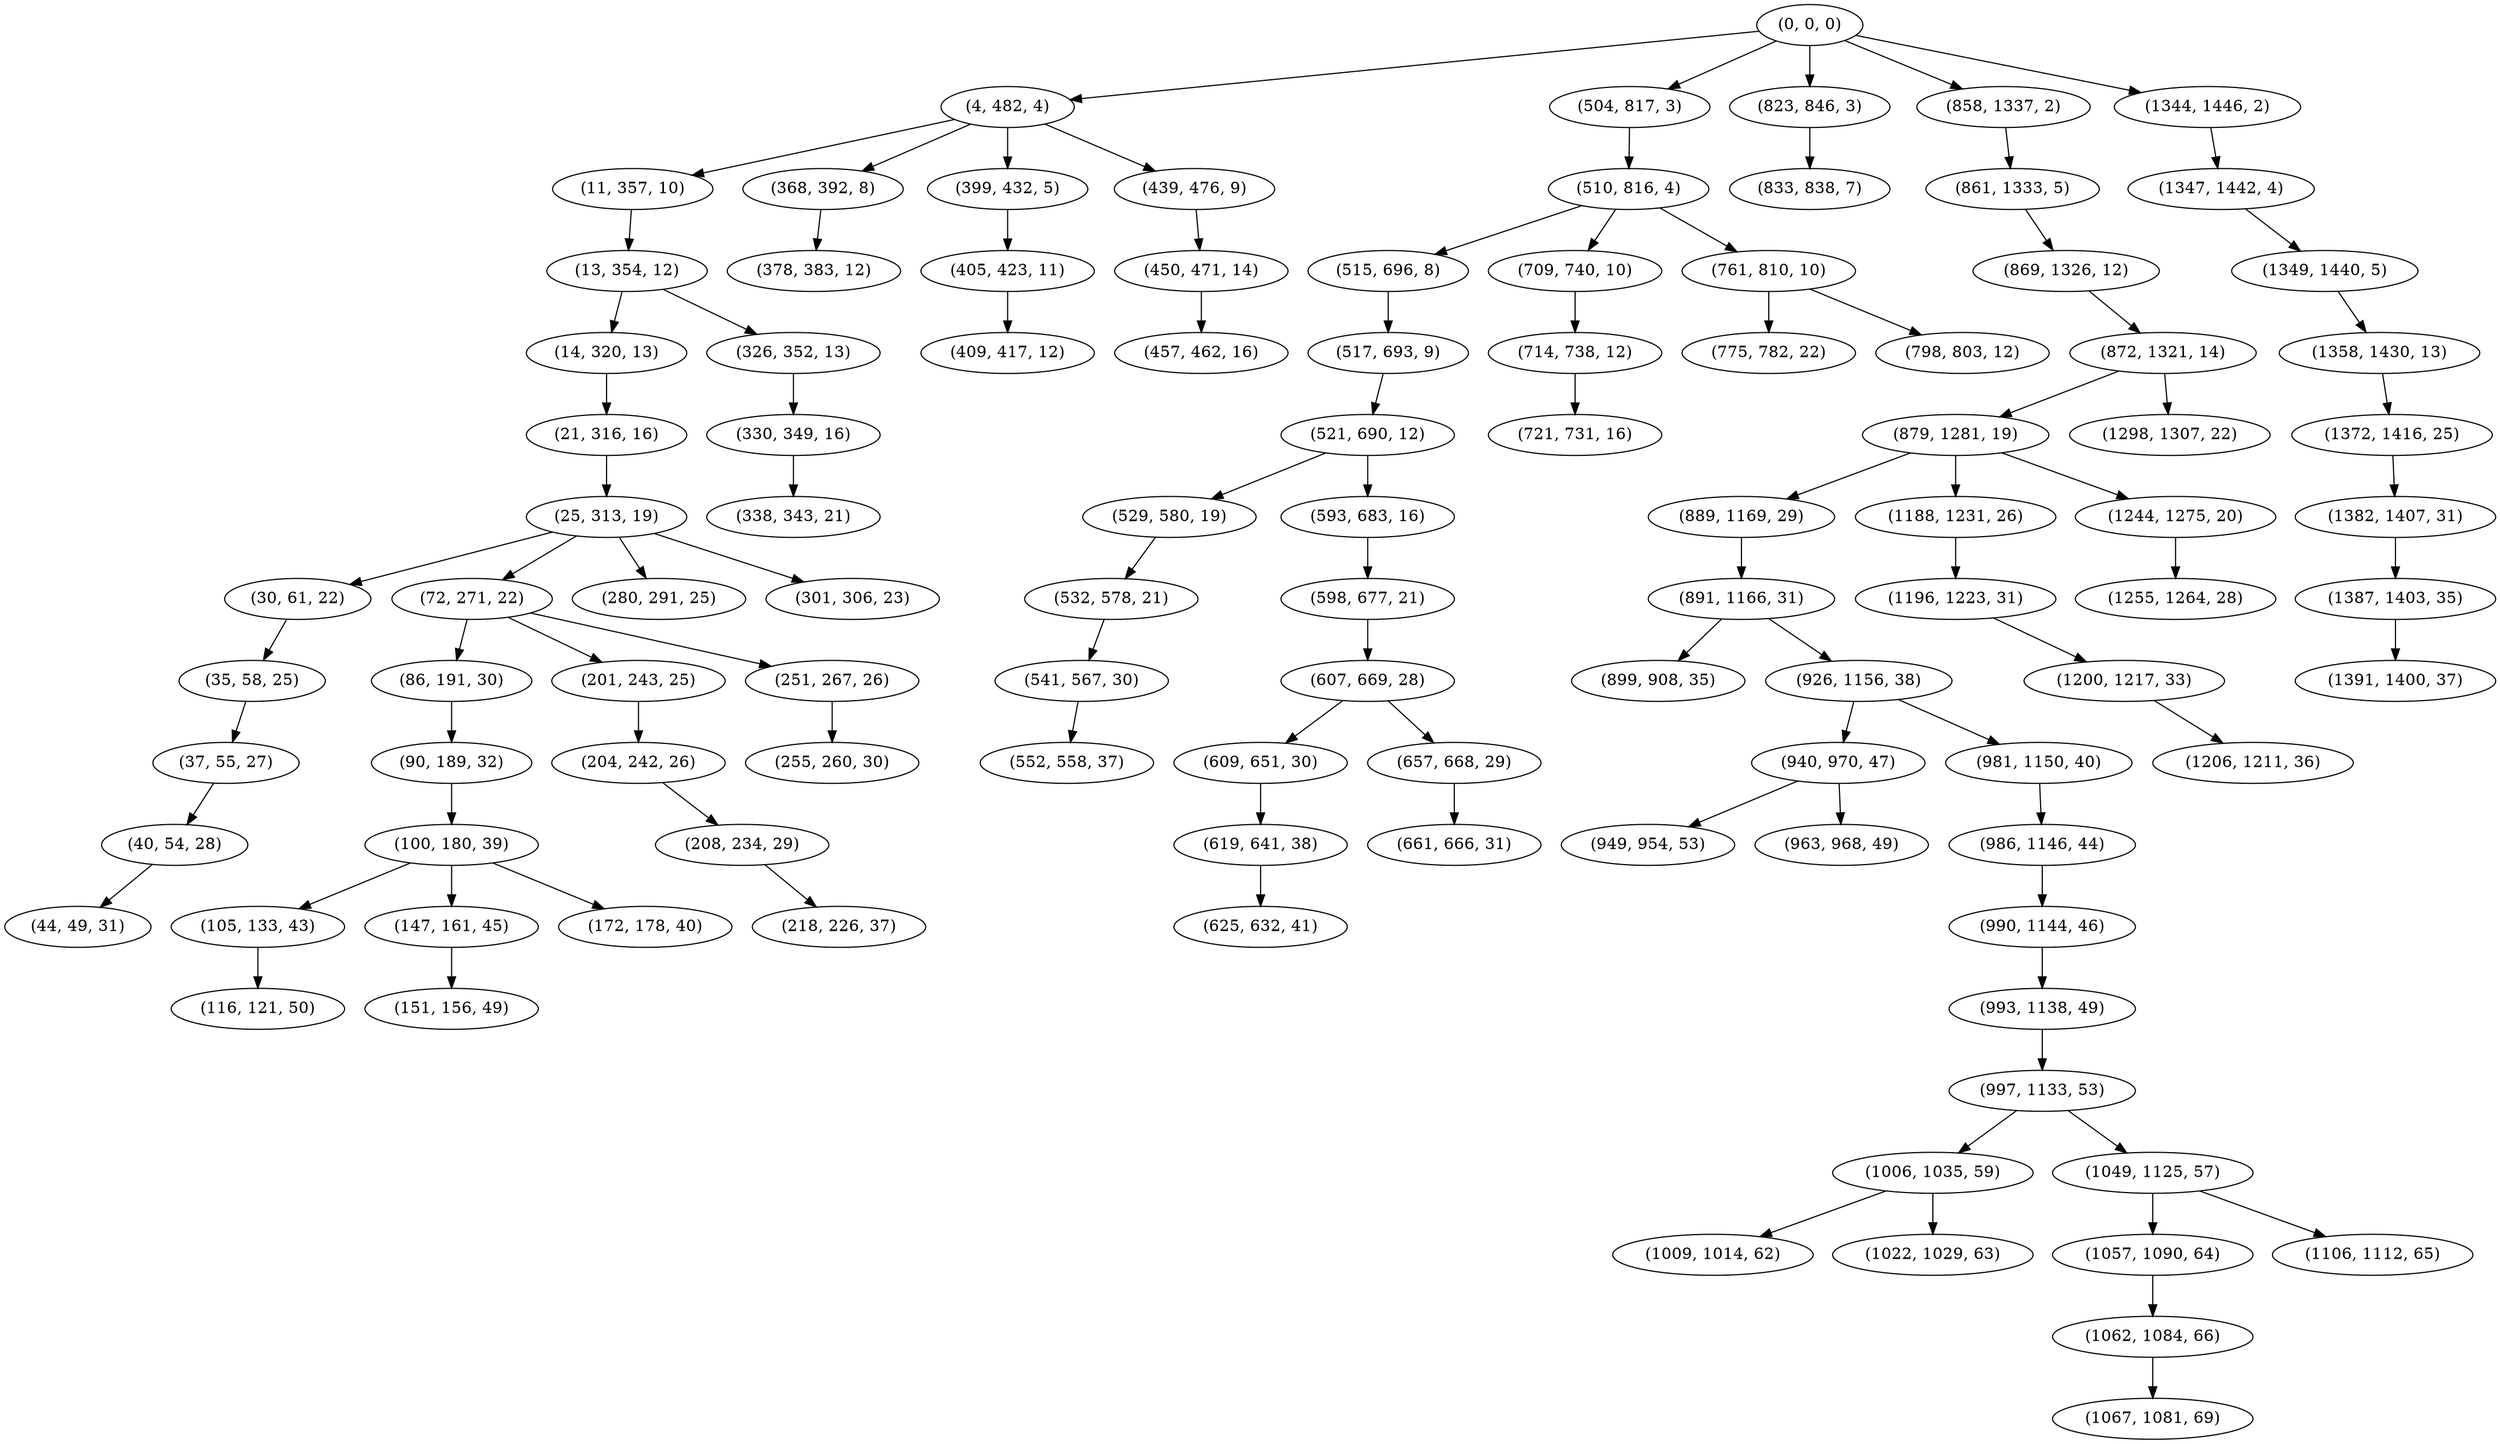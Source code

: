 digraph tree {
    "(0, 0, 0)";
    "(4, 482, 4)";
    "(11, 357, 10)";
    "(13, 354, 12)";
    "(14, 320, 13)";
    "(21, 316, 16)";
    "(25, 313, 19)";
    "(30, 61, 22)";
    "(35, 58, 25)";
    "(37, 55, 27)";
    "(40, 54, 28)";
    "(44, 49, 31)";
    "(72, 271, 22)";
    "(86, 191, 30)";
    "(90, 189, 32)";
    "(100, 180, 39)";
    "(105, 133, 43)";
    "(116, 121, 50)";
    "(147, 161, 45)";
    "(151, 156, 49)";
    "(172, 178, 40)";
    "(201, 243, 25)";
    "(204, 242, 26)";
    "(208, 234, 29)";
    "(218, 226, 37)";
    "(251, 267, 26)";
    "(255, 260, 30)";
    "(280, 291, 25)";
    "(301, 306, 23)";
    "(326, 352, 13)";
    "(330, 349, 16)";
    "(338, 343, 21)";
    "(368, 392, 8)";
    "(378, 383, 12)";
    "(399, 432, 5)";
    "(405, 423, 11)";
    "(409, 417, 12)";
    "(439, 476, 9)";
    "(450, 471, 14)";
    "(457, 462, 16)";
    "(504, 817, 3)";
    "(510, 816, 4)";
    "(515, 696, 8)";
    "(517, 693, 9)";
    "(521, 690, 12)";
    "(529, 580, 19)";
    "(532, 578, 21)";
    "(541, 567, 30)";
    "(552, 558, 37)";
    "(593, 683, 16)";
    "(598, 677, 21)";
    "(607, 669, 28)";
    "(609, 651, 30)";
    "(619, 641, 38)";
    "(625, 632, 41)";
    "(657, 668, 29)";
    "(661, 666, 31)";
    "(709, 740, 10)";
    "(714, 738, 12)";
    "(721, 731, 16)";
    "(761, 810, 10)";
    "(775, 782, 22)";
    "(798, 803, 12)";
    "(823, 846, 3)";
    "(833, 838, 7)";
    "(858, 1337, 2)";
    "(861, 1333, 5)";
    "(869, 1326, 12)";
    "(872, 1321, 14)";
    "(879, 1281, 19)";
    "(889, 1169, 29)";
    "(891, 1166, 31)";
    "(899, 908, 35)";
    "(926, 1156, 38)";
    "(940, 970, 47)";
    "(949, 954, 53)";
    "(963, 968, 49)";
    "(981, 1150, 40)";
    "(986, 1146, 44)";
    "(990, 1144, 46)";
    "(993, 1138, 49)";
    "(997, 1133, 53)";
    "(1006, 1035, 59)";
    "(1009, 1014, 62)";
    "(1022, 1029, 63)";
    "(1049, 1125, 57)";
    "(1057, 1090, 64)";
    "(1062, 1084, 66)";
    "(1067, 1081, 69)";
    "(1106, 1112, 65)";
    "(1188, 1231, 26)";
    "(1196, 1223, 31)";
    "(1200, 1217, 33)";
    "(1206, 1211, 36)";
    "(1244, 1275, 20)";
    "(1255, 1264, 28)";
    "(1298, 1307, 22)";
    "(1344, 1446, 2)";
    "(1347, 1442, 4)";
    "(1349, 1440, 5)";
    "(1358, 1430, 13)";
    "(1372, 1416, 25)";
    "(1382, 1407, 31)";
    "(1387, 1403, 35)";
    "(1391, 1400, 37)";
    "(0, 0, 0)" -> "(4, 482, 4)";
    "(0, 0, 0)" -> "(504, 817, 3)";
    "(0, 0, 0)" -> "(823, 846, 3)";
    "(0, 0, 0)" -> "(858, 1337, 2)";
    "(0, 0, 0)" -> "(1344, 1446, 2)";
    "(4, 482, 4)" -> "(11, 357, 10)";
    "(4, 482, 4)" -> "(368, 392, 8)";
    "(4, 482, 4)" -> "(399, 432, 5)";
    "(4, 482, 4)" -> "(439, 476, 9)";
    "(11, 357, 10)" -> "(13, 354, 12)";
    "(13, 354, 12)" -> "(14, 320, 13)";
    "(13, 354, 12)" -> "(326, 352, 13)";
    "(14, 320, 13)" -> "(21, 316, 16)";
    "(21, 316, 16)" -> "(25, 313, 19)";
    "(25, 313, 19)" -> "(30, 61, 22)";
    "(25, 313, 19)" -> "(72, 271, 22)";
    "(25, 313, 19)" -> "(280, 291, 25)";
    "(25, 313, 19)" -> "(301, 306, 23)";
    "(30, 61, 22)" -> "(35, 58, 25)";
    "(35, 58, 25)" -> "(37, 55, 27)";
    "(37, 55, 27)" -> "(40, 54, 28)";
    "(40, 54, 28)" -> "(44, 49, 31)";
    "(72, 271, 22)" -> "(86, 191, 30)";
    "(72, 271, 22)" -> "(201, 243, 25)";
    "(72, 271, 22)" -> "(251, 267, 26)";
    "(86, 191, 30)" -> "(90, 189, 32)";
    "(90, 189, 32)" -> "(100, 180, 39)";
    "(100, 180, 39)" -> "(105, 133, 43)";
    "(100, 180, 39)" -> "(147, 161, 45)";
    "(100, 180, 39)" -> "(172, 178, 40)";
    "(105, 133, 43)" -> "(116, 121, 50)";
    "(147, 161, 45)" -> "(151, 156, 49)";
    "(201, 243, 25)" -> "(204, 242, 26)";
    "(204, 242, 26)" -> "(208, 234, 29)";
    "(208, 234, 29)" -> "(218, 226, 37)";
    "(251, 267, 26)" -> "(255, 260, 30)";
    "(326, 352, 13)" -> "(330, 349, 16)";
    "(330, 349, 16)" -> "(338, 343, 21)";
    "(368, 392, 8)" -> "(378, 383, 12)";
    "(399, 432, 5)" -> "(405, 423, 11)";
    "(405, 423, 11)" -> "(409, 417, 12)";
    "(439, 476, 9)" -> "(450, 471, 14)";
    "(450, 471, 14)" -> "(457, 462, 16)";
    "(504, 817, 3)" -> "(510, 816, 4)";
    "(510, 816, 4)" -> "(515, 696, 8)";
    "(510, 816, 4)" -> "(709, 740, 10)";
    "(510, 816, 4)" -> "(761, 810, 10)";
    "(515, 696, 8)" -> "(517, 693, 9)";
    "(517, 693, 9)" -> "(521, 690, 12)";
    "(521, 690, 12)" -> "(529, 580, 19)";
    "(521, 690, 12)" -> "(593, 683, 16)";
    "(529, 580, 19)" -> "(532, 578, 21)";
    "(532, 578, 21)" -> "(541, 567, 30)";
    "(541, 567, 30)" -> "(552, 558, 37)";
    "(593, 683, 16)" -> "(598, 677, 21)";
    "(598, 677, 21)" -> "(607, 669, 28)";
    "(607, 669, 28)" -> "(609, 651, 30)";
    "(607, 669, 28)" -> "(657, 668, 29)";
    "(609, 651, 30)" -> "(619, 641, 38)";
    "(619, 641, 38)" -> "(625, 632, 41)";
    "(657, 668, 29)" -> "(661, 666, 31)";
    "(709, 740, 10)" -> "(714, 738, 12)";
    "(714, 738, 12)" -> "(721, 731, 16)";
    "(761, 810, 10)" -> "(775, 782, 22)";
    "(761, 810, 10)" -> "(798, 803, 12)";
    "(823, 846, 3)" -> "(833, 838, 7)";
    "(858, 1337, 2)" -> "(861, 1333, 5)";
    "(861, 1333, 5)" -> "(869, 1326, 12)";
    "(869, 1326, 12)" -> "(872, 1321, 14)";
    "(872, 1321, 14)" -> "(879, 1281, 19)";
    "(872, 1321, 14)" -> "(1298, 1307, 22)";
    "(879, 1281, 19)" -> "(889, 1169, 29)";
    "(879, 1281, 19)" -> "(1188, 1231, 26)";
    "(879, 1281, 19)" -> "(1244, 1275, 20)";
    "(889, 1169, 29)" -> "(891, 1166, 31)";
    "(891, 1166, 31)" -> "(899, 908, 35)";
    "(891, 1166, 31)" -> "(926, 1156, 38)";
    "(926, 1156, 38)" -> "(940, 970, 47)";
    "(926, 1156, 38)" -> "(981, 1150, 40)";
    "(940, 970, 47)" -> "(949, 954, 53)";
    "(940, 970, 47)" -> "(963, 968, 49)";
    "(981, 1150, 40)" -> "(986, 1146, 44)";
    "(986, 1146, 44)" -> "(990, 1144, 46)";
    "(990, 1144, 46)" -> "(993, 1138, 49)";
    "(993, 1138, 49)" -> "(997, 1133, 53)";
    "(997, 1133, 53)" -> "(1006, 1035, 59)";
    "(997, 1133, 53)" -> "(1049, 1125, 57)";
    "(1006, 1035, 59)" -> "(1009, 1014, 62)";
    "(1006, 1035, 59)" -> "(1022, 1029, 63)";
    "(1049, 1125, 57)" -> "(1057, 1090, 64)";
    "(1049, 1125, 57)" -> "(1106, 1112, 65)";
    "(1057, 1090, 64)" -> "(1062, 1084, 66)";
    "(1062, 1084, 66)" -> "(1067, 1081, 69)";
    "(1188, 1231, 26)" -> "(1196, 1223, 31)";
    "(1196, 1223, 31)" -> "(1200, 1217, 33)";
    "(1200, 1217, 33)" -> "(1206, 1211, 36)";
    "(1244, 1275, 20)" -> "(1255, 1264, 28)";
    "(1344, 1446, 2)" -> "(1347, 1442, 4)";
    "(1347, 1442, 4)" -> "(1349, 1440, 5)";
    "(1349, 1440, 5)" -> "(1358, 1430, 13)";
    "(1358, 1430, 13)" -> "(1372, 1416, 25)";
    "(1372, 1416, 25)" -> "(1382, 1407, 31)";
    "(1382, 1407, 31)" -> "(1387, 1403, 35)";
    "(1387, 1403, 35)" -> "(1391, 1400, 37)";
}
